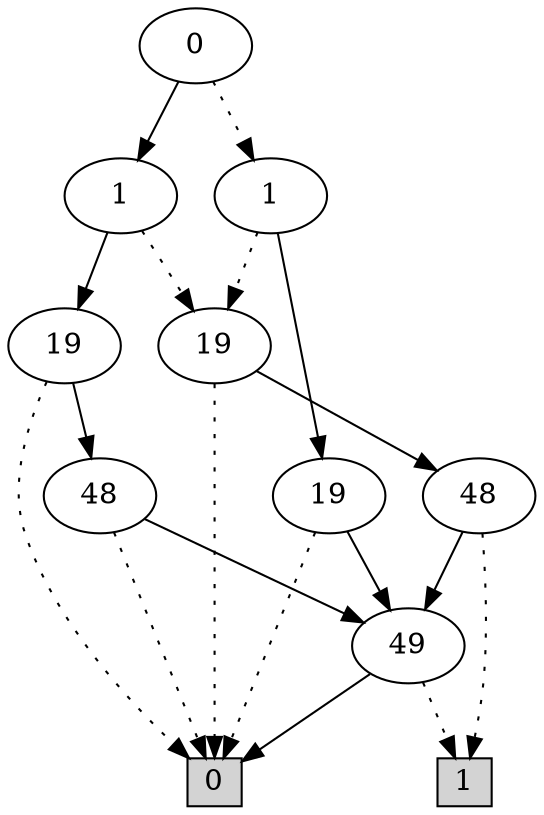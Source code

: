 digraph G {
0 [shape=box, label="0", style=filled, shape=box, height=0.3, width=0.3];
1 [shape=box, label="1", style=filled, shape=box, height=0.3, width=0.3];
162132 [label="0"];
162132 -> 162129 [style=dotted];
162132 -> 162131 [style=filled];
162129 [label="1"];
162129 -> 162128 [style=dotted];
162129 -> 37562 [style=filled];
162128 [label="19"];
162128 -> 0 [style=dotted];
162128 -> 4600 [style=filled];
4600 [label="48"];
4600 -> 1 [style=dotted];
4600 -> 101 [style=filled];
101 [label="49"];
101 -> 1 [style=dotted];
101 -> 0 [style=filled];
37562 [label="19"];
37562 -> 0 [style=dotted];
37562 -> 101 [style=filled];
162131 [label="1"];
162131 -> 162128 [style=dotted];
162131 -> 162130 [style=filled];
162130 [label="19"];
162130 -> 0 [style=dotted];
162130 -> 42455 [style=filled];
42455 [label="48"];
42455 -> 0 [style=dotted];
42455 -> 101 [style=filled];
}

